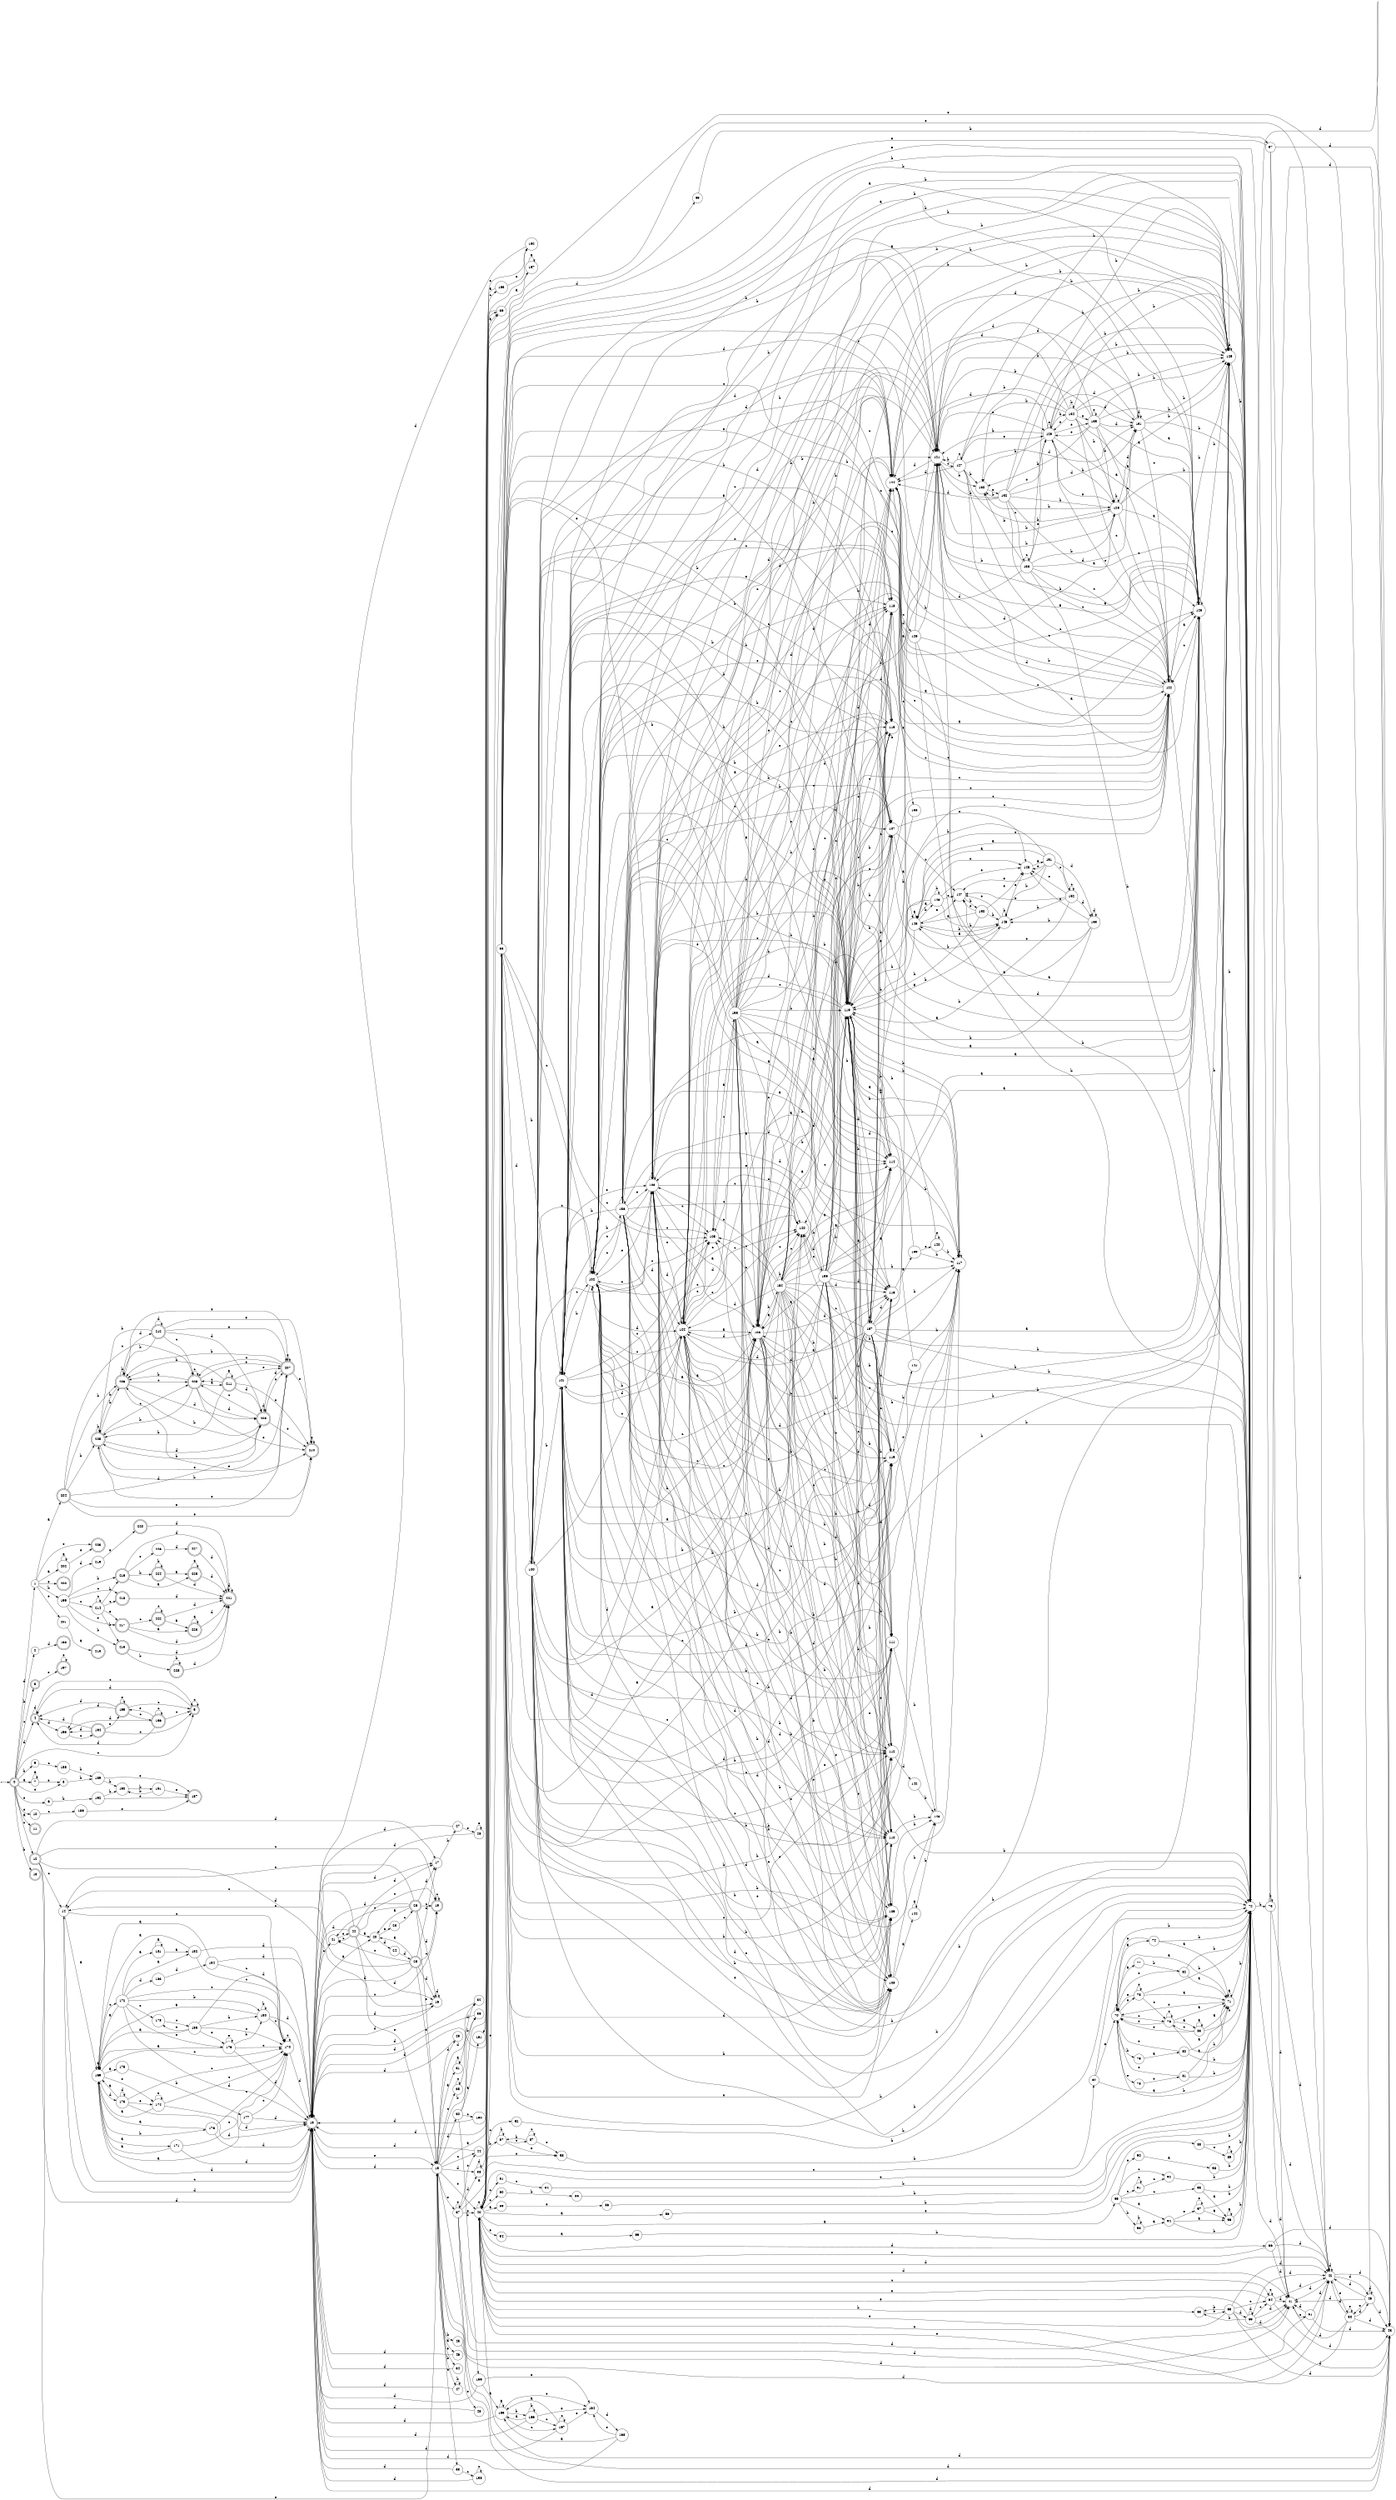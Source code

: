 digraph finite_state_machine {
rankdir=LR;
size="20,20";
node [shape = point]; "dummy0"
node [shape = doublecircle]; "0";"dummy0" -> "0";
node [shape = circle]; "1";
node [shape = circle]; "2";
node [shape = doublecircle]; "3";node [shape = doublecircle]; "4";node [shape = doublecircle]; "5";node [shape = circle]; "6";
node [shape = circle]; "7";
node [shape = circle]; "8";
node [shape = circle]; "9";
node [shape = circle]; "10";
node [shape = doublecircle]; "11";node [shape = doublecircle]; "12";node [shape = doublecircle]; "13";node [shape = circle]; "14";
node [shape = circle]; "15";
node [shape = circle]; "16";
node [shape = circle]; "17";
node [shape = doublecircle]; "18";node [shape = doublecircle]; "19";node [shape = circle]; "20";
node [shape = circle]; "21";
node [shape = doublecircle]; "22";node [shape = circle]; "23";
node [shape = circle]; "24";
node [shape = doublecircle]; "25";node [shape = doublecircle]; "26";node [shape = circle]; "27";
node [shape = circle]; "28";
node [shape = circle]; "29";
node [shape = circle]; "30";
node [shape = circle]; "31";
node [shape = circle]; "32";
node [shape = circle]; "33";
node [shape = circle]; "34";
node [shape = circle]; "35";
node [shape = circle]; "36";
node [shape = circle]; "37";
node [shape = circle]; "38";
node [shape = circle]; "39";
node [shape = circle]; "40";
node [shape = circle]; "41";
node [shape = circle]; "42";
node [shape = circle]; "43";
node [shape = circle]; "44";
node [shape = circle]; "45";
node [shape = circle]; "46";
node [shape = circle]; "47";
node [shape = circle]; "48";
node [shape = circle]; "49";
node [shape = circle]; "50";
node [shape = circle]; "51";
node [shape = circle]; "52";
node [shape = circle]; "53";
node [shape = circle]; "54";
node [shape = circle]; "55";
node [shape = circle]; "56";
node [shape = circle]; "57";
node [shape = circle]; "58";
node [shape = circle]; "59";
node [shape = circle]; "60";
node [shape = circle]; "61";
node [shape = circle]; "62";
node [shape = circle]; "63";
node [shape = circle]; "64";
node [shape = circle]; "65";
node [shape = circle]; "66";
node [shape = circle]; "67";
node [shape = circle]; "68";
node [shape = circle]; "69";
node [shape = circle]; "70";
node [shape = circle]; "71";
node [shape = circle]; "72";
node [shape = circle]; "73";
node [shape = circle]; "74";
node [shape = circle]; "75";
node [shape = circle]; "76";
node [shape = circle]; "77";
node [shape = circle]; "78";
node [shape = circle]; "79";
node [shape = circle]; "80";
node [shape = circle]; "81";
node [shape = circle]; "82";
node [shape = circle]; "83";
node [shape = circle]; "84";
node [shape = circle]; "85";
node [shape = circle]; "86";
node [shape = circle]; "87";
node [shape = circle]; "88";
node [shape = circle]; "89";
node [shape = circle]; "90";
node [shape = circle]; "91";
node [shape = circle]; "92";
node [shape = circle]; "93";
node [shape = circle]; "94";
node [shape = circle]; "95";
node [shape = circle]; "96";
node [shape = circle]; "97";
node [shape = circle]; "98";
node [shape = circle]; "99";
node [shape = circle]; "100";
node [shape = circle]; "101";
node [shape = circle]; "102";
node [shape = circle]; "103";
node [shape = circle]; "104";
node [shape = circle]; "105";
node [shape = circle]; "106";
node [shape = circle]; "107";
node [shape = circle]; "108";
node [shape = circle]; "109";
node [shape = circle]; "110";
node [shape = circle]; "111";
node [shape = circle]; "112";
node [shape = circle]; "113";
node [shape = circle]; "114";
node [shape = circle]; "115";
node [shape = circle]; "116";
node [shape = circle]; "117";
node [shape = circle]; "118";
node [shape = circle]; "119";
node [shape = circle]; "120";
node [shape = circle]; "121";
node [shape = circle]; "122";
node [shape = circle]; "123";
node [shape = circle]; "124";
node [shape = circle]; "125";
node [shape = circle]; "126";
node [shape = circle]; "127";
node [shape = circle]; "128";
node [shape = circle]; "129";
node [shape = circle]; "130";
node [shape = circle]; "131";
node [shape = circle]; "132";
node [shape = circle]; "133";
node [shape = circle]; "134";
node [shape = circle]; "135";
node [shape = circle]; "136";
node [shape = circle]; "137";
node [shape = circle]; "138";
node [shape = circle]; "139";
node [shape = circle]; "140";
node [shape = circle]; "141";
node [shape = circle]; "142";
node [shape = circle]; "143";
node [shape = circle]; "144";
node [shape = circle]; "145";
node [shape = circle]; "146";
node [shape = circle]; "147";
node [shape = circle]; "148";
node [shape = circle]; "149";
node [shape = circle]; "150";
node [shape = circle]; "151";
node [shape = circle]; "152";
node [shape = circle]; "153";
node [shape = circle]; "154";
node [shape = circle]; "155";
node [shape = circle]; "156";
node [shape = circle]; "157";
node [shape = circle]; "158";
node [shape = circle]; "159";
node [shape = circle]; "160";
node [shape = circle]; "161";
node [shape = circle]; "162";
node [shape = circle]; "163";
node [shape = circle]; "164";
node [shape = circle]; "165";
node [shape = circle]; "166";
node [shape = circle]; "167";
node [shape = circle]; "168";
node [shape = circle]; "169";
node [shape = circle]; "170";
node [shape = circle]; "171";
node [shape = circle]; "172";
node [shape = circle]; "173";
node [shape = circle]; "174";
node [shape = circle]; "175";
node [shape = circle]; "176";
node [shape = circle]; "177";
node [shape = circle]; "178";
node [shape = circle]; "179";
node [shape = circle]; "180";
node [shape = circle]; "181";
node [shape = circle]; "182";
node [shape = circle]; "183";
node [shape = circle]; "184";
node [shape = circle]; "185";
node [shape = circle]; "186";
node [shape = doublecircle]; "187";node [shape = circle]; "188";
node [shape = circle]; "189";
node [shape = circle]; "190";
node [shape = circle]; "191";
node [shape = circle]; "192";
node [shape = circle]; "193";
node [shape = doublecircle]; "194";node [shape = doublecircle]; "195";node [shape = doublecircle]; "196";node [shape = doublecircle]; "197";node [shape = doublecircle]; "198";node [shape = circle]; "199";
node [shape = doublecircle]; "200";node [shape = circle]; "201";
node [shape = circle]; "202";
node [shape = doublecircle]; "203";node [shape = doublecircle]; "204";node [shape = doublecircle]; "205";node [shape = doublecircle]; "206";node [shape = doublecircle]; "207";node [shape = doublecircle]; "208";node [shape = doublecircle]; "209";node [shape = doublecircle]; "210";node [shape = doublecircle]; "211";node [shape = doublecircle]; "212";node [shape = doublecircle]; "213";node [shape = circle]; "214";
node [shape = doublecircle]; "215";node [shape = doublecircle]; "216";node [shape = doublecircle]; "217";node [shape = doublecircle]; "218";node [shape = circle]; "219";
node [shape = doublecircle]; "220";node [shape = doublecircle]; "221";node [shape = doublecircle]; "222";node [shape = doublecircle]; "223";node [shape = doublecircle]; "224";node [shape = doublecircle]; "225";node [shape = circle]; "226";
node [shape = doublecircle]; "227";node [shape = doublecircle]; "228";"0" -> "1" [label = "d"];
 "0" -> "4" [label = "d"];
 "0" -> "9" [label = "b"];
 "0" -> "2" [label = "b"];
 "0" -> "13" [label = "b"];
 "0" -> "3" [label = "c"];
 "0" -> "12" [label = "c"];
 "0" -> "5" [label = "c"];
 "0" -> "8" [label = "e"];
 "0" -> "10" [label = "e"];
 "0" -> "6" [label = "e"];
 "0" -> "11" [label = "a"];
 "0" -> "7" [label = "a"];
 "12" -> "19" [label = "c"];
 "12" -> "14" [label = "c"];
 "12" -> "15" [label = "e"];
 "12" -> "16" [label = "d"];
 "12" -> "17" [label = "d"];
 "12" -> "18" [label = "d"];
 "19" -> "19" [label = "c"];
 "18" -> "16" [label = "d"];
 "18" -> "17" [label = "d"];
 "18" -> "18" [label = "d"];
 "18" -> "19" [label = "c"];
 "18" -> "21" [label = "c"];
 "18" -> "14" [label = "c"];
 "18" -> "15" [label = "e"];
 "18" -> "20" [label = "a"];
 "21" -> "22" [label = "e"];
 "22" -> "19" [label = "c"];
 "22" -> "21" [label = "c"];
 "22" -> "14" [label = "c"];
 "22" -> "20" [label = "a"];
 "22" -> "15" [label = "e"];
 "22" -> "16" [label = "d"];
 "22" -> "17" [label = "d"];
 "22" -> "18" [label = "d"];
 "20" -> "23" [label = "e"];
 "20" -> "24" [label = "d"];
 "24" -> "25" [label = "d"];
 "25" -> "20" [label = "a"];
 "25" -> "19" [label = "c"];
 "25" -> "21" [label = "c"];
 "25" -> "14" [label = "c"];
 "25" -> "15" [label = "e"];
 "25" -> "16" [label = "d"];
 "25" -> "17" [label = "d"];
 "25" -> "18" [label = "d"];
 "23" -> "26" [label = "c"];
 "26" -> "20" [label = "a"];
 "26" -> "19" [label = "c"];
 "26" -> "21" [label = "c"];
 "26" -> "14" [label = "c"];
 "26" -> "15" [label = "e"];
 "26" -> "16" [label = "d"];
 "26" -> "17" [label = "d"];
 "26" -> "18" [label = "d"];
 "17" -> "27" [label = "b"];
 "27" -> "28" [label = "e"];
 "27" -> "18" [label = "d"];
 "28" -> "28" [label = "e"];
 "28" -> "18" [label = "d"];
 "16" -> "16" [label = "d"];
 "16" -> "18" [label = "d"];
 "15" -> "32" [label = "d"];
 "15" -> "38" [label = "d"];
 "15" -> "41" [label = "d"];
 "15" -> "42" [label = "d"];
 "15" -> "43" [label = "d"];
 "15" -> "18" [label = "d"];
 "15" -> "29" [label = "d"];
 "15" -> "30" [label = "d"];
 "15" -> "39" [label = "a"];
 "15" -> "46" [label = "a"];
 "15" -> "31" [label = "a"];
 "15" -> "33" [label = "c"];
 "15" -> "35" [label = "c"];
 "15" -> "44" [label = "c"];
 "15" -> "40" [label = "e"];
 "15" -> "34" [label = "e"];
 "15" -> "37" [label = "e"];
 "15" -> "36" [label = "b"];
 "15" -> "45" [label = "b"];
 "15" -> "47" [label = "b"];
 "47" -> "47" [label = "b"];
 "47" -> "18" [label = "d"];
 "46" -> "18" [label = "d"];
 "45" -> "48" [label = "e"];
 "48" -> "18" [label = "d"];
 "44" -> "18" [label = "d"];
 "43" -> "18" [label = "d"];
 "42" -> "49" [label = "d"];
 "42" -> "42" [label = "d"];
 "42" -> "43" [label = "d"];
 "42" -> "41" [label = "d"];
 "42" -> "40" [label = "e"];
 "42" -> "50" [label = "e"];
 "50" -> "40" [label = "e"];
 "50" -> "50" [label = "e"];
 "50" -> "49" [label = "d"];
 "50" -> "42" [label = "d"];
 "50" -> "43" [label = "d"];
 "50" -> "41" [label = "d"];
 "49" -> "49" [label = "d"];
 "49" -> "42" [label = "d"];
 "49" -> "43" [label = "d"];
 "49" -> "41" [label = "d"];
 "49" -> "40" [label = "e"];
 "49" -> "50" [label = "e"];
 "41" -> "51" [label = "e"];
 "51" -> "41" [label = "d"];
 "51" -> "42" [label = "d"];
 "51" -> "43" [label = "d"];
 "51" -> "40" [label = "e"];
 "40" -> "40" [label = "e"];
 "40" -> "58" [label = "e"];
 "40" -> "53" [label = "e"];
 "40" -> "54" [label = "e"];
 "40" -> "64" [label = "c"];
 "40" -> "52" [label = "c"];
 "40" -> "60" [label = "c"];
 "40" -> "61" [label = "c"];
 "40" -> "62" [label = "c"];
 "40" -> "56" [label = "a"];
 "40" -> "59" [label = "a"];
 "40" -> "55" [label = "a"];
 "40" -> "57" [label = "b"];
 "40" -> "63" [label = "b"];
 "40" -> "65" [label = "d"];
 "40" -> "66" [label = "d"];
 "40" -> "41" [label = "d"];
 "40" -> "42" [label = "d"];
 "40" -> "43" [label = "d"];
 "66" -> "40" [label = "e"];
 "66" -> "41" [label = "d"];
 "66" -> "42" [label = "d"];
 "66" -> "43" [label = "d"];
 "65" -> "67" [label = "b"];
 "67" -> "40" [label = "e"];
 "67" -> "41" [label = "d"];
 "67" -> "42" [label = "d"];
 "67" -> "43" [label = "d"];
 "64" -> "64" [label = "c"];
 "64" -> "40" [label = "e"];
 "64" -> "41" [label = "d"];
 "64" -> "42" [label = "d"];
 "64" -> "43" [label = "d"];
 "63" -> "68" [label = "b"];
 "68" -> "63" [label = "b"];
 "68" -> "41" [label = "d"];
 "68" -> "42" [label = "d"];
 "68" -> "43" [label = "d"];
 "68" -> "69" [label = "d"];
 "68" -> "64" [label = "c"];
 "68" -> "40" [label = "e"];
 "69" -> "41" [label = "d"];
 "69" -> "42" [label = "d"];
 "69" -> "43" [label = "d"];
 "69" -> "69" [label = "d"];
 "69" -> "63" [label = "b"];
 "69" -> "64" [label = "c"];
 "69" -> "40" [label = "e"];
 "62" -> "70" [label = "e"];
 "62" -> "71" [label = "a"];
 "62" -> "72" [label = "b"];
 "72" -> "73" [label = "b"];
 "72" -> "40" [label = "e"];
 "72" -> "41" [label = "d"];
 "72" -> "42" [label = "d"];
 "72" -> "43" [label = "d"];
 "73" -> "73" [label = "b"];
 "73" -> "40" [label = "e"];
 "73" -> "41" [label = "d"];
 "73" -> "42" [label = "d"];
 "73" -> "43" [label = "d"];
 "71" -> "71" [label = "a"];
 "71" -> "70" [label = "e"];
 "71" -> "72" [label = "b"];
 "70" -> "78" [label = "e"];
 "70" -> "75" [label = "e"];
 "70" -> "70" [label = "e"];
 "70" -> "74" [label = "a"];
 "70" -> "77" [label = "a"];
 "70" -> "71" [label = "a"];
 "70" -> "76" [label = "c"];
 "70" -> "72" [label = "b"];
 "70" -> "79" [label = "b"];
 "79" -> "80" [label = "a"];
 "80" -> "70" [label = "e"];
 "80" -> "71" [label = "a"];
 "80" -> "72" [label = "b"];
 "78" -> "81" [label = "e"];
 "81" -> "70" [label = "e"];
 "81" -> "71" [label = "a"];
 "81" -> "72" [label = "b"];
 "77" -> "82" [label = "b"];
 "82" -> "70" [label = "e"];
 "82" -> "71" [label = "a"];
 "82" -> "72" [label = "b"];
 "76" -> "76" [label = "c"];
 "76" -> "83" [label = "a"];
 "76" -> "71" [label = "a"];
 "76" -> "70" [label = "e"];
 "76" -> "72" [label = "b"];
 "83" -> "83" [label = "a"];
 "83" -> "71" [label = "a"];
 "83" -> "76" [label = "c"];
 "83" -> "70" [label = "e"];
 "83" -> "72" [label = "b"];
 "75" -> "75" [label = "e"];
 "75" -> "70" [label = "e"];
 "75" -> "76" [label = "c"];
 "75" -> "71" [label = "a"];
 "75" -> "72" [label = "b"];
 "74" -> "70" [label = "e"];
 "74" -> "71" [label = "a"];
 "74" -> "72" [label = "b"];
 "61" -> "84" [label = "c"];
 "84" -> "72" [label = "b"];
 "60" -> "85" [label = "b"];
 "85" -> "72" [label = "b"];
 "59" -> "86" [label = "e"];
 "86" -> "72" [label = "b"];
 "58" -> "72" [label = "b"];
 "57" -> "57" [label = "b"];
 "57" -> "87" [label = "c"];
 "57" -> "58" [label = "e"];
 "87" -> "87" [label = "c"];
 "87" -> "57" [label = "b"];
 "87" -> "58" [label = "e"];
 "56" -> "88" [label = "e"];
 "88" -> "89" [label = "e"];
 "88" -> "72" [label = "b"];
 "89" -> "89" [label = "e"];
 "89" -> "72" [label = "b"];
 "55" -> "90" [label = "e"];
 "55" -> "91" [label = "c"];
 "55" -> "92" [label = "c"];
 "55" -> "95" [label = "c"];
 "55" -> "93" [label = "b"];
 "55" -> "94" [label = "a"];
 "95" -> "96" [label = "a"];
 "95" -> "72" [label = "b"];
 "96" -> "96" [label = "a"];
 "96" -> "72" [label = "b"];
 "94" -> "97" [label = "e"];
 "94" -> "96" [label = "a"];
 "94" -> "72" [label = "b"];
 "97" -> "97" [label = "e"];
 "97" -> "96" [label = "a"];
 "97" -> "72" [label = "b"];
 "93" -> "93" [label = "b"];
 "93" -> "94" [label = "a"];
 "92" -> "72" [label = "b"];
 "91" -> "91" [label = "c"];
 "91" -> "92" [label = "c"];
 "90" -> "98" [label = "a"];
 "98" -> "72" [label = "b"];
 "54" -> "99" [label = "a"];
 "99" -> "72" [label = "b"];
 "53" -> "100" [label = "d"];
 "53" -> "116" [label = "d"];
 "53" -> "104" [label = "d"];
 "53" -> "124" [label = "d"];
 "53" -> "110" [label = "d"];
 "53" -> "101" [label = "b"];
 "53" -> "72" [label = "b"];
 "53" -> "107" [label = "b"];
 "53" -> "109" [label = "b"];
 "53" -> "112" [label = "b"];
 "53" -> "115" [label = "b"];
 "53" -> "117" [label = "b"];
 "53" -> "119" [label = "b"];
 "53" -> "121" [label = "b"];
 "53" -> "125" [label = "b"];
 "53" -> "102" [label = "c"];
 "53" -> "118" [label = "c"];
 "53" -> "120" [label = "c"];
 "53" -> "105" [label = "c"];
 "53" -> "122" [label = "c"];
 "53" -> "111" [label = "c"];
 "53" -> "113" [label = "e"];
 "53" -> "108" [label = "e"];
 "53" -> "103" [label = "e"];
 "53" -> "106" [label = "a"];
 "53" -> "123" [label = "a"];
 "53" -> "114" [label = "a"];
 "125" -> "72" [label = "b"];
 "125" -> "125" [label = "b"];
 "124" -> "126" [label = "c"];
 "126" -> "124" [label = "d"];
 "126" -> "72" [label = "b"];
 "126" -> "121" [label = "b"];
 "126" -> "125" [label = "b"];
 "126" -> "122" [label = "c"];
 "126" -> "123" [label = "a"];
 "123" -> "123" [label = "a"];
 "123" -> "72" [label = "b"];
 "123" -> "121" [label = "b"];
 "123" -> "125" [label = "b"];
 "123" -> "122" [label = "c"];
 "123" -> "124" [label = "d"];
 "122" -> "122" [label = "c"];
 "122" -> "72" [label = "b"];
 "122" -> "121" [label = "b"];
 "122" -> "125" [label = "b"];
 "122" -> "123" [label = "a"];
 "122" -> "124" [label = "d"];
 "121" -> "128" [label = "b"];
 "121" -> "130" [label = "b"];
 "121" -> "72" [label = "b"];
 "121" -> "121" [label = "b"];
 "121" -> "125" [label = "b"];
 "121" -> "122" [label = "c"];
 "121" -> "127" [label = "c"];
 "121" -> "129" [label = "e"];
 "121" -> "131" [label = "d"];
 "121" -> "124" [label = "d"];
 "121" -> "123" [label = "a"];
 "131" -> "131" [label = "d"];
 "131" -> "124" [label = "d"];
 "131" -> "72" [label = "b"];
 "131" -> "121" [label = "b"];
 "131" -> "125" [label = "b"];
 "131" -> "122" [label = "c"];
 "131" -> "123" [label = "a"];
 "130" -> "132" [label = "e"];
 "132" -> "128" [label = "b"];
 "132" -> "130" [label = "b"];
 "132" -> "72" [label = "b"];
 "132" -> "121" [label = "b"];
 "132" -> "125" [label = "b"];
 "132" -> "122" [label = "c"];
 "132" -> "133" [label = "c"];
 "132" -> "129" [label = "e"];
 "132" -> "131" [label = "d"];
 "132" -> "124" [label = "d"];
 "132" -> "123" [label = "a"];
 "133" -> "122" [label = "c"];
 "133" -> "133" [label = "c"];
 "133" -> "128" [label = "b"];
 "133" -> "130" [label = "b"];
 "133" -> "72" [label = "b"];
 "133" -> "121" [label = "b"];
 "133" -> "125" [label = "b"];
 "133" -> "129" [label = "e"];
 "133" -> "131" [label = "d"];
 "133" -> "124" [label = "d"];
 "133" -> "123" [label = "a"];
 "129" -> "129" [label = "e"];
 "129" -> "135" [label = "e"];
 "129" -> "128" [label = "b"];
 "129" -> "130" [label = "b"];
 "129" -> "134" [label = "b"];
 "129" -> "72" [label = "b"];
 "129" -> "121" [label = "b"];
 "129" -> "125" [label = "b"];
 "129" -> "131" [label = "d"];
 "129" -> "124" [label = "d"];
 "129" -> "122" [label = "c"];
 "129" -> "123" [label = "a"];
 "135" -> "129" [label = "e"];
 "135" -> "135" [label = "e"];
 "135" -> "128" [label = "b"];
 "135" -> "130" [label = "b"];
 "135" -> "72" [label = "b"];
 "135" -> "121" [label = "b"];
 "135" -> "125" [label = "b"];
 "135" -> "131" [label = "d"];
 "135" -> "124" [label = "d"];
 "135" -> "122" [label = "c"];
 "135" -> "123" [label = "a"];
 "134" -> "128" [label = "b"];
 "134" -> "130" [label = "b"];
 "134" -> "134" [label = "b"];
 "134" -> "72" [label = "b"];
 "134" -> "121" [label = "b"];
 "134" -> "125" [label = "b"];
 "134" -> "129" [label = "e"];
 "134" -> "135" [label = "e"];
 "134" -> "131" [label = "d"];
 "134" -> "124" [label = "d"];
 "134" -> "122" [label = "c"];
 "134" -> "123" [label = "a"];
 "128" -> "128" [label = "b"];
 "128" -> "130" [label = "b"];
 "128" -> "72" [label = "b"];
 "128" -> "121" [label = "b"];
 "128" -> "125" [label = "b"];
 "128" -> "129" [label = "e"];
 "128" -> "131" [label = "d"];
 "128" -> "124" [label = "d"];
 "128" -> "122" [label = "c"];
 "128" -> "123" [label = "a"];
 "127" -> "122" [label = "c"];
 "127" -> "127" [label = "c"];
 "127" -> "128" [label = "b"];
 "127" -> "130" [label = "b"];
 "127" -> "72" [label = "b"];
 "127" -> "121" [label = "b"];
 "127" -> "125" [label = "b"];
 "127" -> "129" [label = "e"];
 "127" -> "131" [label = "d"];
 "127" -> "124" [label = "d"];
 "127" -> "123" [label = "a"];
 "120" -> "136" [label = "d"];
 "136" -> "102" [label = "c"];
 "136" -> "118" [label = "c"];
 "136" -> "120" [label = "c"];
 "136" -> "105" [label = "c"];
 "136" -> "122" [label = "c"];
 "136" -> "111" [label = "c"];
 "136" -> "101" [label = "b"];
 "136" -> "72" [label = "b"];
 "136" -> "107" [label = "b"];
 "136" -> "109" [label = "b"];
 "136" -> "112" [label = "b"];
 "136" -> "115" [label = "b"];
 "136" -> "117" [label = "b"];
 "136" -> "119" [label = "b"];
 "136" -> "121" [label = "b"];
 "136" -> "125" [label = "b"];
 "136" -> "113" [label = "e"];
 "136" -> "108" [label = "e"];
 "136" -> "103" [label = "e"];
 "136" -> "104" [label = "d"];
 "136" -> "124" [label = "d"];
 "136" -> "116" [label = "d"];
 "136" -> "110" [label = "d"];
 "136" -> "106" [label = "a"];
 "136" -> "123" [label = "a"];
 "136" -> "114" [label = "a"];
 "119" -> "101" [label = "b"];
 "119" -> "72" [label = "b"];
 "119" -> "107" [label = "b"];
 "119" -> "109" [label = "b"];
 "119" -> "112" [label = "b"];
 "119" -> "115" [label = "b"];
 "119" -> "117" [label = "b"];
 "119" -> "119" [label = "b"];
 "119" -> "121" [label = "b"];
 "119" -> "125" [label = "b"];
 "119" -> "113" [label = "e"];
 "119" -> "108" [label = "e"];
 "119" -> "103" [label = "e"];
 "119" -> "116" [label = "d"];
 "119" -> "104" [label = "d"];
 "119" -> "137" [label = "d"];
 "119" -> "124" [label = "d"];
 "119" -> "110" [label = "d"];
 "119" -> "102" [label = "c"];
 "119" -> "118" [label = "c"];
 "119" -> "120" [label = "c"];
 "119" -> "105" [label = "c"];
 "119" -> "122" [label = "c"];
 "119" -> "111" [label = "c"];
 "119" -> "114" [label = "a"];
 "119" -> "123" [label = "a"];
 "119" -> "106" [label = "a"];
 "137" -> "116" [label = "d"];
 "137" -> "104" [label = "d"];
 "137" -> "137" [label = "d"];
 "137" -> "124" [label = "d"];
 "137" -> "110" [label = "d"];
 "137" -> "101" [label = "b"];
 "137" -> "72" [label = "b"];
 "137" -> "107" [label = "b"];
 "137" -> "109" [label = "b"];
 "137" -> "112" [label = "b"];
 "137" -> "115" [label = "b"];
 "137" -> "117" [label = "b"];
 "137" -> "119" [label = "b"];
 "137" -> "121" [label = "b"];
 "137" -> "125" [label = "b"];
 "137" -> "113" [label = "e"];
 "137" -> "108" [label = "e"];
 "137" -> "103" [label = "e"];
 "137" -> "102" [label = "c"];
 "137" -> "118" [label = "c"];
 "137" -> "120" [label = "c"];
 "137" -> "105" [label = "c"];
 "137" -> "122" [label = "c"];
 "137" -> "111" [label = "c"];
 "137" -> "114" [label = "a"];
 "137" -> "123" [label = "a"];
 "137" -> "106" [label = "a"];
 "118" -> "138" [label = "e"];
 "138" -> "119" [label = "b"];
 "117" -> "117" [label = "b"];
 "117" -> "119" [label = "b"];
 "116" -> "139" [label = "a"];
 "139" -> "140" [label = "e"];
 "139" -> "117" [label = "b"];
 "139" -> "119" [label = "b"];
 "140" -> "140" [label = "e"];
 "140" -> "117" [label = "b"];
 "140" -> "119" [label = "b"];
 "115" -> "141" [label = "e"];
 "141" -> "115" [label = "b"];
 "141" -> "117" [label = "b"];
 "141" -> "119" [label = "b"];
 "114" -> "117" [label = "b"];
 "114" -> "119" [label = "b"];
 "113" -> "119" [label = "b"];
 "112" -> "142" [label = "d"];
 "142" -> "143" [label = "b"];
 "143" -> "119" [label = "b"];
 "111" -> "143" [label = "b"];
 "110" -> "143" [label = "b"];
 "109" -> "143" [label = "b"];
 "108" -> "144" [label = "a"];
 "108" -> "143" [label = "b"];
 "144" -> "144" [label = "a"];
 "144" -> "143" [label = "b"];
 "107" -> "145" [label = "e"];
 "107" -> "147" [label = "e"];
 "107" -> "146" [label = "b"];
 "107" -> "119" [label = "b"];
 "107" -> "148" [label = "a"];
 "148" -> "148" [label = "a"];
 "148" -> "146" [label = "b"];
 "148" -> "149" [label = "b"];
 "148" -> "119" [label = "b"];
 "148" -> "145" [label = "e"];
 "148" -> "147" [label = "e"];
 "149" -> "146" [label = "b"];
 "149" -> "149" [label = "b"];
 "149" -> "119" [label = "b"];
 "149" -> "148" [label = "a"];
 "149" -> "145" [label = "e"];
 "149" -> "147" [label = "e"];
 "147" -> "150" [label = "b"];
 "150" -> "145" [label = "e"];
 "150" -> "147" [label = "e"];
 "150" -> "146" [label = "b"];
 "150" -> "119" [label = "b"];
 "150" -> "148" [label = "a"];
 "146" -> "146" [label = "b"];
 "146" -> "119" [label = "b"];
 "146" -> "145" [label = "e"];
 "146" -> "147" [label = "e"];
 "146" -> "148" [label = "a"];
 "145" -> "151" [label = "a"];
 "151" -> "145" [label = "e"];
 "151" -> "147" [label = "e"];
 "151" -> "152" [label = "c"];
 "151" -> "153" [label = "d"];
 "151" -> "146" [label = "b"];
 "151" -> "119" [label = "b"];
 "151" -> "148" [label = "a"];
 "153" -> "153" [label = "d"];
 "153" -> "145" [label = "e"];
 "153" -> "147" [label = "e"];
 "153" -> "146" [label = "b"];
 "153" -> "119" [label = "b"];
 "153" -> "148" [label = "a"];
 "152" -> "152" [label = "c"];
 "152" -> "145" [label = "e"];
 "152" -> "147" [label = "e"];
 "152" -> "153" [label = "d"];
 "152" -> "146" [label = "b"];
 "152" -> "119" [label = "b"];
 "152" -> "148" [label = "a"];
 "106" -> "106" [label = "a"];
 "106" -> "123" [label = "a"];
 "106" -> "114" [label = "a"];
 "106" -> "101" [label = "b"];
 "106" -> "72" [label = "b"];
 "106" -> "107" [label = "b"];
 "106" -> "109" [label = "b"];
 "106" -> "112" [label = "b"];
 "106" -> "115" [label = "b"];
 "106" -> "117" [label = "b"];
 "106" -> "119" [label = "b"];
 "106" -> "121" [label = "b"];
 "106" -> "154" [label = "b"];
 "106" -> "125" [label = "b"];
 "106" -> "102" [label = "c"];
 "106" -> "118" [label = "c"];
 "106" -> "120" [label = "c"];
 "106" -> "105" [label = "c"];
 "106" -> "122" [label = "c"];
 "106" -> "111" [label = "c"];
 "106" -> "113" [label = "e"];
 "106" -> "108" [label = "e"];
 "106" -> "103" [label = "e"];
 "106" -> "104" [label = "d"];
 "106" -> "124" [label = "d"];
 "106" -> "116" [label = "d"];
 "106" -> "110" [label = "d"];
 "154" -> "101" [label = "b"];
 "154" -> "72" [label = "b"];
 "154" -> "107" [label = "b"];
 "154" -> "109" [label = "b"];
 "154" -> "112" [label = "b"];
 "154" -> "115" [label = "b"];
 "154" -> "117" [label = "b"];
 "154" -> "119" [label = "b"];
 "154" -> "121" [label = "b"];
 "154" -> "154" [label = "b"];
 "154" -> "125" [label = "b"];
 "154" -> "106" [label = "a"];
 "154" -> "123" [label = "a"];
 "154" -> "114" [label = "a"];
 "154" -> "102" [label = "c"];
 "154" -> "118" [label = "c"];
 "154" -> "120" [label = "c"];
 "154" -> "105" [label = "c"];
 "154" -> "122" [label = "c"];
 "154" -> "111" [label = "c"];
 "154" -> "113" [label = "e"];
 "154" -> "108" [label = "e"];
 "154" -> "103" [label = "e"];
 "154" -> "104" [label = "d"];
 "154" -> "124" [label = "d"];
 "154" -> "116" [label = "d"];
 "154" -> "110" [label = "d"];
 "105" -> "155" [label = "a"];
 "155" -> "102" [label = "c"];
 "155" -> "118" [label = "c"];
 "155" -> "120" [label = "c"];
 "155" -> "105" [label = "c"];
 "155" -> "122" [label = "c"];
 "155" -> "111" [label = "c"];
 "155" -> "101" [label = "b"];
 "155" -> "72" [label = "b"];
 "155" -> "107" [label = "b"];
 "155" -> "109" [label = "b"];
 "155" -> "112" [label = "b"];
 "155" -> "115" [label = "b"];
 "155" -> "117" [label = "b"];
 "155" -> "119" [label = "b"];
 "155" -> "121" [label = "b"];
 "155" -> "125" [label = "b"];
 "155" -> "113" [label = "e"];
 "155" -> "108" [label = "e"];
 "155" -> "103" [label = "e"];
 "155" -> "104" [label = "d"];
 "155" -> "124" [label = "d"];
 "155" -> "116" [label = "d"];
 "155" -> "110" [label = "d"];
 "155" -> "106" [label = "a"];
 "155" -> "123" [label = "a"];
 "155" -> "114" [label = "a"];
 "104" -> "104" [label = "d"];
 "104" -> "124" [label = "d"];
 "104" -> "116" [label = "d"];
 "104" -> "110" [label = "d"];
 "104" -> "101" [label = "b"];
 "104" -> "72" [label = "b"];
 "104" -> "107" [label = "b"];
 "104" -> "109" [label = "b"];
 "104" -> "112" [label = "b"];
 "104" -> "115" [label = "b"];
 "104" -> "117" [label = "b"];
 "104" -> "119" [label = "b"];
 "104" -> "121" [label = "b"];
 "104" -> "125" [label = "b"];
 "104" -> "102" [label = "c"];
 "104" -> "118" [label = "c"];
 "104" -> "120" [label = "c"];
 "104" -> "105" [label = "c"];
 "104" -> "122" [label = "c"];
 "104" -> "111" [label = "c"];
 "104" -> "113" [label = "e"];
 "104" -> "108" [label = "e"];
 "104" -> "103" [label = "e"];
 "104" -> "106" [label = "a"];
 "104" -> "123" [label = "a"];
 "104" -> "114" [label = "a"];
 "103" -> "113" [label = "e"];
 "103" -> "108" [label = "e"];
 "103" -> "103" [label = "e"];
 "103" -> "101" [label = "b"];
 "103" -> "72" [label = "b"];
 "103" -> "107" [label = "b"];
 "103" -> "109" [label = "b"];
 "103" -> "112" [label = "b"];
 "103" -> "115" [label = "b"];
 "103" -> "117" [label = "b"];
 "103" -> "119" [label = "b"];
 "103" -> "121" [label = "b"];
 "103" -> "125" [label = "b"];
 "103" -> "102" [label = "c"];
 "103" -> "118" [label = "c"];
 "103" -> "120" [label = "c"];
 "103" -> "105" [label = "c"];
 "103" -> "122" [label = "c"];
 "103" -> "111" [label = "c"];
 "103" -> "104" [label = "d"];
 "103" -> "124" [label = "d"];
 "103" -> "116" [label = "d"];
 "103" -> "110" [label = "d"];
 "103" -> "106" [label = "a"];
 "103" -> "123" [label = "a"];
 "103" -> "114" [label = "a"];
 "102" -> "102" [label = "c"];
 "102" -> "118" [label = "c"];
 "102" -> "120" [label = "c"];
 "102" -> "105" [label = "c"];
 "102" -> "122" [label = "c"];
 "102" -> "156" [label = "c"];
 "102" -> "111" [label = "c"];
 "102" -> "101" [label = "b"];
 "102" -> "72" [label = "b"];
 "102" -> "107" [label = "b"];
 "102" -> "109" [label = "b"];
 "102" -> "112" [label = "b"];
 "102" -> "115" [label = "b"];
 "102" -> "117" [label = "b"];
 "102" -> "119" [label = "b"];
 "102" -> "121" [label = "b"];
 "102" -> "125" [label = "b"];
 "102" -> "113" [label = "e"];
 "102" -> "108" [label = "e"];
 "102" -> "103" [label = "e"];
 "102" -> "104" [label = "d"];
 "102" -> "124" [label = "d"];
 "102" -> "116" [label = "d"];
 "102" -> "110" [label = "d"];
 "102" -> "106" [label = "a"];
 "102" -> "123" [label = "a"];
 "102" -> "114" [label = "a"];
 "156" -> "102" [label = "c"];
 "156" -> "118" [label = "c"];
 "156" -> "120" [label = "c"];
 "156" -> "105" [label = "c"];
 "156" -> "122" [label = "c"];
 "156" -> "156" [label = "c"];
 "156" -> "111" [label = "c"];
 "156" -> "101" [label = "b"];
 "156" -> "72" [label = "b"];
 "156" -> "107" [label = "b"];
 "156" -> "109" [label = "b"];
 "156" -> "112" [label = "b"];
 "156" -> "115" [label = "b"];
 "156" -> "117" [label = "b"];
 "156" -> "119" [label = "b"];
 "156" -> "121" [label = "b"];
 "156" -> "125" [label = "b"];
 "156" -> "113" [label = "e"];
 "156" -> "108" [label = "e"];
 "156" -> "103" [label = "e"];
 "156" -> "104" [label = "d"];
 "156" -> "124" [label = "d"];
 "156" -> "116" [label = "d"];
 "156" -> "110" [label = "d"];
 "156" -> "106" [label = "a"];
 "156" -> "123" [label = "a"];
 "156" -> "114" [label = "a"];
 "101" -> "101" [label = "b"];
 "101" -> "72" [label = "b"];
 "101" -> "107" [label = "b"];
 "101" -> "109" [label = "b"];
 "101" -> "112" [label = "b"];
 "101" -> "115" [label = "b"];
 "101" -> "117" [label = "b"];
 "101" -> "119" [label = "b"];
 "101" -> "121" [label = "b"];
 "101" -> "125" [label = "b"];
 "101" -> "102" [label = "c"];
 "101" -> "118" [label = "c"];
 "101" -> "120" [label = "c"];
 "101" -> "105" [label = "c"];
 "101" -> "122" [label = "c"];
 "101" -> "111" [label = "c"];
 "101" -> "113" [label = "e"];
 "101" -> "108" [label = "e"];
 "101" -> "103" [label = "e"];
 "101" -> "104" [label = "d"];
 "101" -> "124" [label = "d"];
 "101" -> "116" [label = "d"];
 "101" -> "110" [label = "d"];
 "101" -> "106" [label = "a"];
 "101" -> "123" [label = "a"];
 "101" -> "114" [label = "a"];
 "100" -> "100" [label = "d"];
 "100" -> "116" [label = "d"];
 "100" -> "104" [label = "d"];
 "100" -> "124" [label = "d"];
 "100" -> "110" [label = "d"];
 "100" -> "101" [label = "b"];
 "100" -> "72" [label = "b"];
 "100" -> "107" [label = "b"];
 "100" -> "109" [label = "b"];
 "100" -> "112" [label = "b"];
 "100" -> "115" [label = "b"];
 "100" -> "117" [label = "b"];
 "100" -> "119" [label = "b"];
 "100" -> "121" [label = "b"];
 "100" -> "125" [label = "b"];
 "100" -> "102" [label = "c"];
 "100" -> "118" [label = "c"];
 "100" -> "120" [label = "c"];
 "100" -> "105" [label = "c"];
 "100" -> "122" [label = "c"];
 "100" -> "111" [label = "c"];
 "100" -> "113" [label = "e"];
 "100" -> "108" [label = "e"];
 "100" -> "103" [label = "e"];
 "100" -> "106" [label = "a"];
 "100" -> "123" [label = "a"];
 "100" -> "114" [label = "a"];
 "52" -> "72" [label = "b"];
 "39" -> "157" [label = "a"];
 "39" -> "18" [label = "d"];
 "157" -> "157" [label = "a"];
 "157" -> "18" [label = "d"];
 "38" -> "38" [label = "d"];
 "38" -> "39" [label = "a"];
 "37" -> "40" [label = "e"];
 "37" -> "37" [label = "e"];
 "37" -> "41" [label = "d"];
 "37" -> "42" [label = "d"];
 "37" -> "43" [label = "d"];
 "37" -> "38" [label = "d"];
 "37" -> "39" [label = "a"];
 "37" -> "44" [label = "c"];
 "36" -> "18" [label = "d"];
 "35" -> "35" [label = "c"];
 "35" -> "36" [label = "b"];
 "34" -> "18" [label = "d"];
 "33" -> "158" [label = "c"];
 "33" -> "18" [label = "d"];
 "158" -> "158" [label = "c"];
 "158" -> "18" [label = "d"];
 "32" -> "18" [label = "d"];
 "31" -> "31" [label = "a"];
 "31" -> "32" [label = "d"];
 "30" -> "159" [label = "b"];
 "30" -> "160" [label = "c"];
 "30" -> "161" [label = "a"];
 "30" -> "162" [label = "e"];
 "162" -> "18" [label = "d"];
 "161" -> "163" [label = "c"];
 "163" -> "161" [label = "a"];
 "163" -> "162" [label = "e"];
 "160" -> "18" [label = "d"];
 "159" -> "164" [label = "e"];
 "159" -> "165" [label = "a"];
 "159" -> "18" [label = "d"];
 "165" -> "165" [label = "a"];
 "165" -> "166" [label = "b"];
 "165" -> "167" [label = "c"];
 "165" -> "164" [label = "e"];
 "165" -> "18" [label = "d"];
 "167" -> "167" [label = "c"];
 "167" -> "165" [label = "a"];
 "167" -> "164" [label = "e"];
 "167" -> "18" [label = "d"];
 "166" -> "166" [label = "b"];
 "166" -> "165" [label = "a"];
 "166" -> "167" [label = "c"];
 "166" -> "164" [label = "e"];
 "166" -> "18" [label = "d"];
 "164" -> "168" [label = "d"];
 "168" -> "164" [label = "e"];
 "168" -> "165" [label = "a"];
 "168" -> "18" [label = "d"];
 "29" -> "18" [label = "d"];
 "14" -> "169" [label = "a"];
 "14" -> "170" [label = "c"];
 "14" -> "18" [label = "d"];
 "170" -> "170" [label = "c"];
 "170" -> "18" [label = "d"];
 "169" -> "169" [label = "a"];
 "169" -> "171" [label = "a"];
 "169" -> "175" [label = "a"];
 "169" -> "170" [label = "c"];
 "169" -> "172" [label = "c"];
 "169" -> "18" [label = "d"];
 "169" -> "173" [label = "d"];
 "169" -> "174" [label = "e"];
 "169" -> "176" [label = "b"];
 "176" -> "169" [label = "a"];
 "176" -> "170" [label = "c"];
 "176" -> "18" [label = "d"];
 "175" -> "177" [label = "b"];
 "177" -> "169" [label = "a"];
 "177" -> "170" [label = "c"];
 "177" -> "18" [label = "d"];
 "174" -> "174" [label = "e"];
 "174" -> "169" [label = "a"];
 "174" -> "170" [label = "c"];
 "174" -> "18" [label = "d"];
 "173" -> "18" [label = "d"];
 "173" -> "173" [label = "d"];
 "173" -> "174" [label = "e"];
 "173" -> "169" [label = "a"];
 "173" -> "170" [label = "c"];
 "172" -> "178" [label = "e"];
 "172" -> "179" [label = "e"];
 "172" -> "180" [label = "b"];
 "172" -> "169" [label = "a"];
 "172" -> "181" [label = "a"];
 "172" -> "182" [label = "a"];
 "172" -> "18" [label = "d"];
 "172" -> "183" [label = "d"];
 "172" -> "170" [label = "c"];
 "183" -> "184" [label = "d"];
 "184" -> "169" [label = "a"];
 "184" -> "170" [label = "c"];
 "184" -> "18" [label = "d"];
 "182" -> "169" [label = "a"];
 "182" -> "170" [label = "c"];
 "182" -> "18" [label = "d"];
 "181" -> "181" [label = "a"];
 "181" -> "182" [label = "a"];
 "180" -> "180" [label = "b"];
 "180" -> "169" [label = "a"];
 "180" -> "170" [label = "c"];
 "180" -> "18" [label = "d"];
 "179" -> "179" [label = "e"];
 "179" -> "180" [label = "b"];
 "179" -> "169" [label = "a"];
 "179" -> "170" [label = "c"];
 "179" -> "18" [label = "d"];
 "178" -> "185" [label = "c"];
 "185" -> "178" [label = "e"];
 "185" -> "179" [label = "e"];
 "185" -> "180" [label = "b"];
 "185" -> "169" [label = "a"];
 "185" -> "170" [label = "c"];
 "185" -> "18" [label = "d"];
 "171" -> "169" [label = "a"];
 "171" -> "170" [label = "c"];
 "171" -> "18" [label = "d"];
 "10" -> "186" [label = "c"];
 "186" -> "187" [label = "e"];
 "9" -> "188" [label = "c"];
 "188" -> "189" [label = "b"];
 "189" -> "190" [label = "b"];
 "189" -> "187" [label = "e"];
 "190" -> "191" [label = "b"];
 "191" -> "190" [label = "b"];
 "191" -> "187" [label = "e"];
 "8" -> "189" [label = "b"];
 "7" -> "7" [label = "a"];
 "7" -> "8" [label = "e"];
 "6" -> "192" [label = "b"];
 "192" -> "190" [label = "b"];
 "192" -> "187" [label = "e"];
 "5" -> "5" [label = "c"];
 "5" -> "4" [label = "d"];
 "4" -> "193" [label = "d"];
 "4" -> "4" [label = "d"];
 "4" -> "5" [label = "c"];
 "193" -> "194" [label = "c"];
 "194" -> "193" [label = "d"];
 "194" -> "4" [label = "d"];
 "194" -> "195" [label = "e"];
 "194" -> "5" [label = "c"];
 "195" -> "195" [label = "e"];
 "195" -> "196" [label = "c"];
 "195" -> "5" [label = "c"];
 "195" -> "193" [label = "d"];
 "195" -> "4" [label = "d"];
 "196" -> "196" [label = "c"];
 "196" -> "5" [label = "c"];
 "196" -> "195" [label = "e"];
 "196" -> "193" [label = "d"];
 "196" -> "4" [label = "d"];
 "3" -> "197" [label = "e"];
 "197" -> "197" [label = "e"];
 "2" -> "198" [label = "d"];
 "1" -> "199" [label = "b"];
 "1" -> "200" [label = "e"];
 "1" -> "201" [label = "e"];
 "1" -> "203" [label = "e"];
 "1" -> "202" [label = "a"];
 "1" -> "204" [label = "a"];
 "204" -> "205" [label = "b"];
 "204" -> "206" [label = "b"];
 "204" -> "210" [label = "e"];
 "204" -> "207" [label = "e"];
 "204" -> "208" [label = "d"];
 "204" -> "209" [label = "c"];
 "210" -> "210" [label = "e"];
 "209" -> "209" [label = "c"];
 "209" -> "211" [label = "a"];
 "209" -> "205" [label = "b"];
 "209" -> "206" [label = "b"];
 "209" -> "210" [label = "e"];
 "209" -> "207" [label = "e"];
 "209" -> "208" [label = "d"];
 "211" -> "211" [label = "a"];
 "211" -> "209" [label = "c"];
 "211" -> "205" [label = "b"];
 "211" -> "206" [label = "b"];
 "211" -> "210" [label = "e"];
 "211" -> "207" [label = "e"];
 "211" -> "208" [label = "d"];
 "208" -> "208" [label = "d"];
 "208" -> "205" [label = "b"];
 "208" -> "206" [label = "b"];
 "208" -> "210" [label = "e"];
 "208" -> "207" [label = "e"];
 "208" -> "209" [label = "c"];
 "207" -> "210" [label = "e"];
 "207" -> "207" [label = "e"];
 "207" -> "205" [label = "b"];
 "207" -> "206" [label = "b"];
 "207" -> "208" [label = "d"];
 "207" -> "209" [label = "c"];
 "206" -> "205" [label = "b"];
 "206" -> "206" [label = "b"];
 "206" -> "208" [label = "d"];
 "206" -> "212" [label = "d"];
 "206" -> "210" [label = "e"];
 "206" -> "207" [label = "e"];
 "206" -> "209" [label = "c"];
 "212" -> "208" [label = "d"];
 "212" -> "212" [label = "d"];
 "212" -> "205" [label = "b"];
 "212" -> "206" [label = "b"];
 "212" -> "210" [label = "e"];
 "212" -> "207" [label = "e"];
 "212" -> "209" [label = "c"];
 "205" -> "205" [label = "b"];
 "205" -> "206" [label = "b"];
 "205" -> "210" [label = "e"];
 "205" -> "207" [label = "e"];
 "205" -> "208" [label = "d"];
 "205" -> "209" [label = "c"];
 "202" -> "202" [label = "a"];
 "202" -> "203" [label = "e"];
 "201" -> "213" [label = "a"];
 "199" -> "218" [label = "c"];
 "199" -> "214" [label = "c"];
 "199" -> "216" [label = "b"];
 "199" -> "215" [label = "b"];
 "199" -> "217" [label = "e"];
 "199" -> "219" [label = "d"];
 "219" -> "220" [label = "e"];
 "220" -> "221" [label = "d"];
 "221" -> "221" [label = "d"];
 "218" -> "221" [label = "d"];
 "217" -> "222" [label = "c"];
 "217" -> "223" [label = "a"];
 "217" -> "221" [label = "d"];
 "223" -> "223" [label = "a"];
 "223" -> "221" [label = "d"];
 "222" -> "222" [label = "c"];
 "222" -> "223" [label = "a"];
 "222" -> "221" [label = "d"];
 "216" -> "224" [label = "b"];
 "216" -> "225" [label = "a"];
 "216" -> "226" [label = "e"];
 "216" -> "221" [label = "d"];
 "226" -> "227" [label = "d"];
 "227" -> "221" [label = "d"];
 "225" -> "225" [label = "a"];
 "225" -> "221" [label = "d"];
 "224" -> "224" [label = "b"];
 "224" -> "225" [label = "a"];
 "224" -> "221" [label = "d"];
 "215" -> "228" [label = "b"];
 "215" -> "221" [label = "d"];
 "228" -> "228" [label = "b"];
 "228" -> "221" [label = "d"];
 "214" -> "218" [label = "c"];
 "214" -> "214" [label = "c"];
 "214" -> "216" [label = "b"];
 "214" -> "215" [label = "b"];
 "214" -> "217" [label = "e"];
 }
